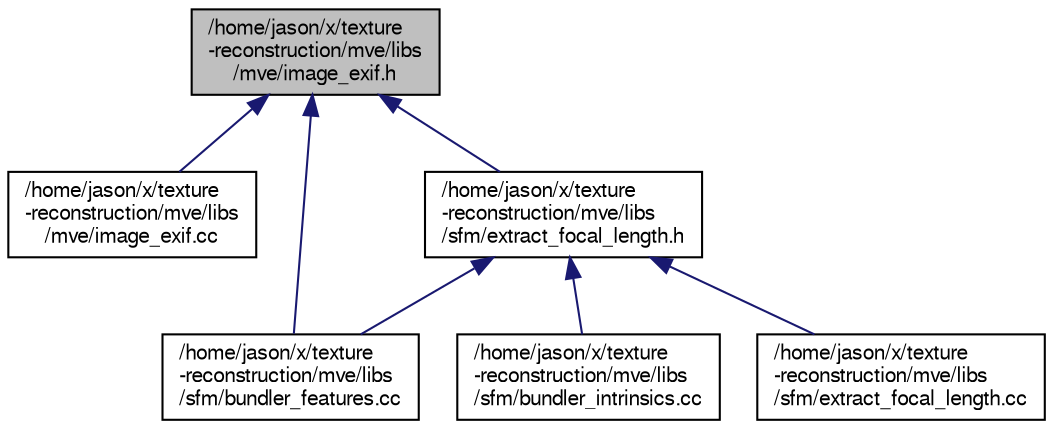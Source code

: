 digraph "/home/jason/x/texture-reconstruction/mve/libs/mve/image_exif.h"
{
  edge [fontname="FreeSans",fontsize="10",labelfontname="FreeSans",labelfontsize="10"];
  node [fontname="FreeSans",fontsize="10",shape=record];
  Node4 [label="/home/jason/x/texture\l-reconstruction/mve/libs\l/mve/image_exif.h",height=0.2,width=0.4,color="black", fillcolor="grey75", style="filled", fontcolor="black"];
  Node4 -> Node5 [dir="back",color="midnightblue",fontsize="10",style="solid",fontname="FreeSans"];
  Node5 [label="/home/jason/x/texture\l-reconstruction/mve/libs\l/mve/image_exif.cc",height=0.2,width=0.4,color="black", fillcolor="white", style="filled",URL="$image__exif_8cc.html"];
  Node4 -> Node6 [dir="back",color="midnightblue",fontsize="10",style="solid",fontname="FreeSans"];
  Node6 [label="/home/jason/x/texture\l-reconstruction/mve/libs\l/sfm/bundler_features.cc",height=0.2,width=0.4,color="black", fillcolor="white", style="filled",URL="$bundler__features_8cc.html"];
  Node4 -> Node7 [dir="back",color="midnightblue",fontsize="10",style="solid",fontname="FreeSans"];
  Node7 [label="/home/jason/x/texture\l-reconstruction/mve/libs\l/sfm/extract_focal_length.h",height=0.2,width=0.4,color="black", fillcolor="white", style="filled",URL="$extract__focal__length_8h.html"];
  Node7 -> Node6 [dir="back",color="midnightblue",fontsize="10",style="solid",fontname="FreeSans"];
  Node7 -> Node8 [dir="back",color="midnightblue",fontsize="10",style="solid",fontname="FreeSans"];
  Node8 [label="/home/jason/x/texture\l-reconstruction/mve/libs\l/sfm/bundler_intrinsics.cc",height=0.2,width=0.4,color="black", fillcolor="white", style="filled",URL="$bundler__intrinsics_8cc.html"];
  Node7 -> Node9 [dir="back",color="midnightblue",fontsize="10",style="solid",fontname="FreeSans"];
  Node9 [label="/home/jason/x/texture\l-reconstruction/mve/libs\l/sfm/extract_focal_length.cc",height=0.2,width=0.4,color="black", fillcolor="white", style="filled",URL="$extract__focal__length_8cc.html"];
}
